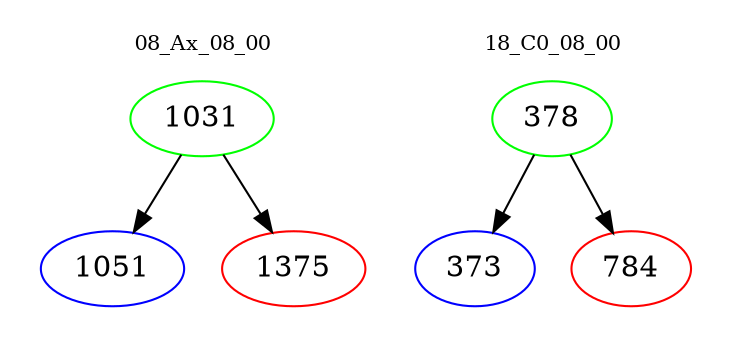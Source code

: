 digraph{
subgraph cluster_0 {
color = white
label = "08_Ax_08_00";
fontsize=10;
T0_1031 [label="1031", color="green"]
T0_1031 -> T0_1051 [color="black"]
T0_1051 [label="1051", color="blue"]
T0_1031 -> T0_1375 [color="black"]
T0_1375 [label="1375", color="red"]
}
subgraph cluster_1 {
color = white
label = "18_C0_08_00";
fontsize=10;
T1_378 [label="378", color="green"]
T1_378 -> T1_373 [color="black"]
T1_373 [label="373", color="blue"]
T1_378 -> T1_784 [color="black"]
T1_784 [label="784", color="red"]
}
}
